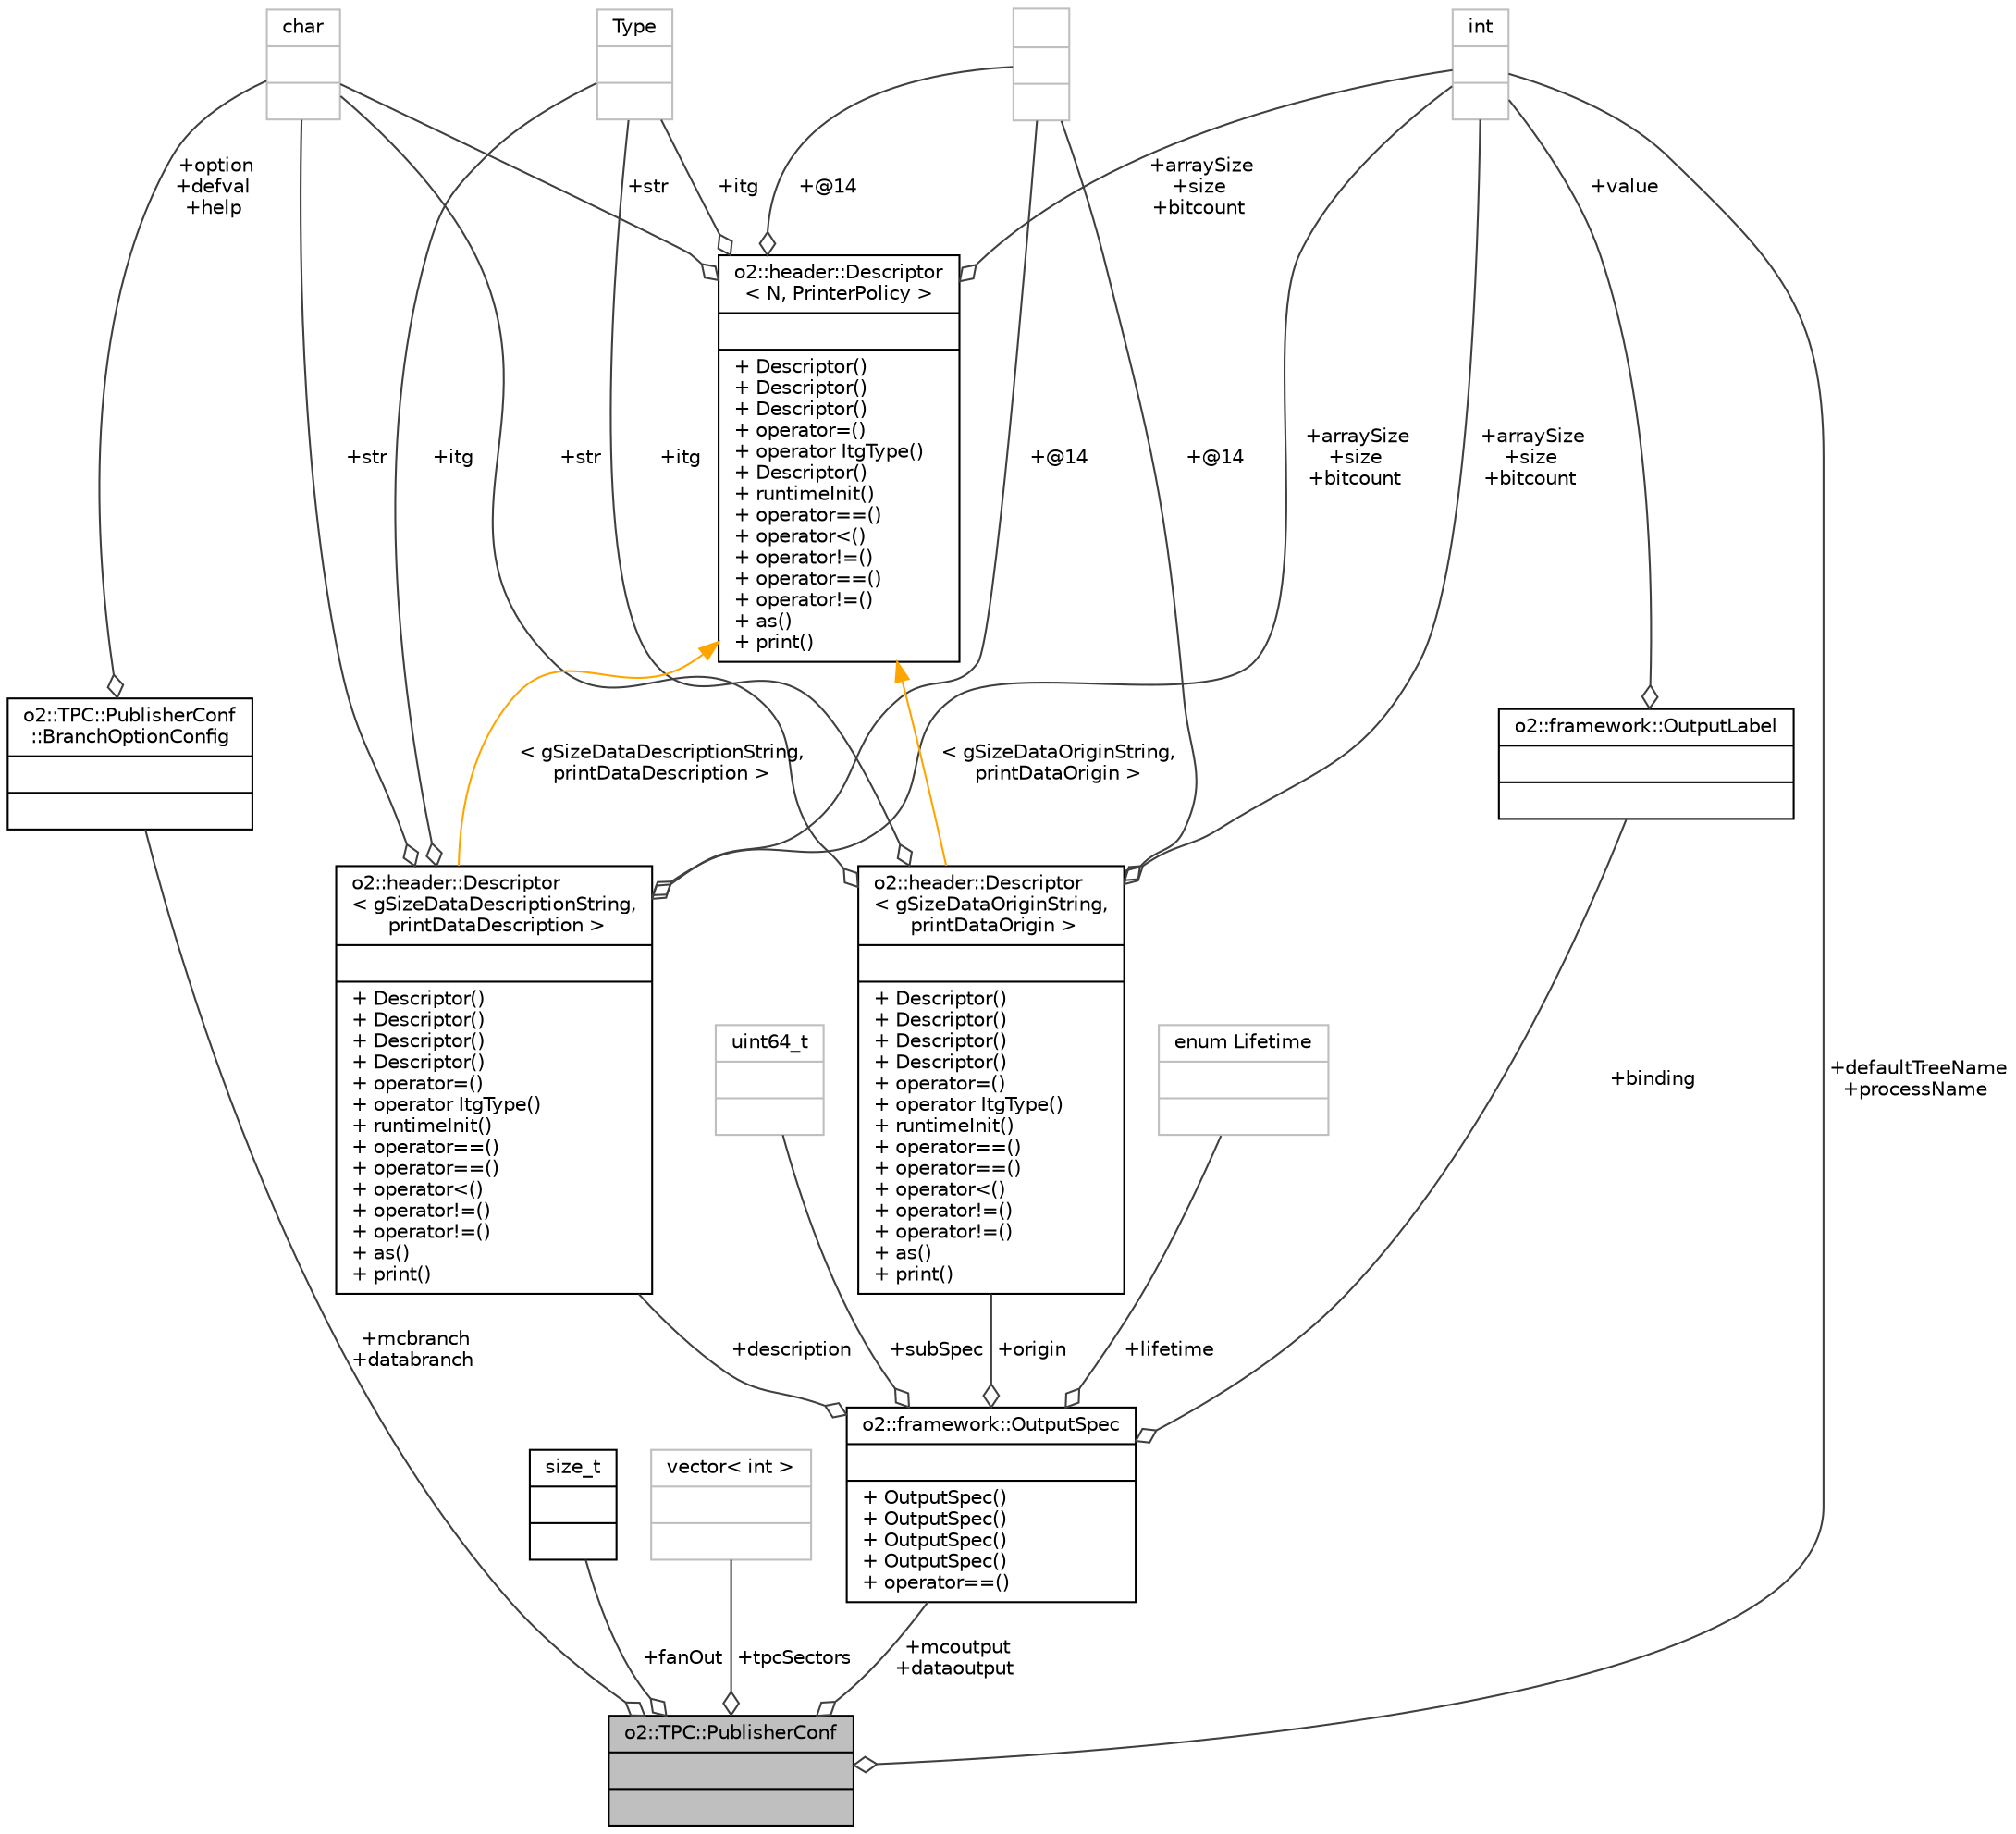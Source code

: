 digraph "o2::TPC::PublisherConf"
{
 // INTERACTIVE_SVG=YES
  bgcolor="transparent";
  edge [fontname="Helvetica",fontsize="10",labelfontname="Helvetica",labelfontsize="10"];
  node [fontname="Helvetica",fontsize="10",shape=record];
  Node1 [label="{o2::TPC::PublisherConf\n||}",height=0.2,width=0.4,color="black", fillcolor="grey75", style="filled" fontcolor="black"];
  Node2 -> Node1 [color="grey25",fontsize="10",style="solid",label=" +mcbranch\n+databranch" ,arrowhead="odiamond",fontname="Helvetica"];
  Node2 [label="{o2::TPC::PublisherConf\l::BranchOptionConfig\n||}",height=0.2,width=0.4,color="black",URL="$dd/df7/structo2_1_1TPC_1_1PublisherConf_1_1BranchOptionConfig.html"];
  Node3 -> Node2 [color="grey25",fontsize="10",style="solid",label=" +option\n+defval\n+help" ,arrowhead="odiamond",fontname="Helvetica"];
  Node3 [label="{char\n||}",height=0.2,width=0.4,color="grey75"];
  Node4 -> Node1 [color="grey25",fontsize="10",style="solid",label=" +fanOut" ,arrowhead="odiamond",fontname="Helvetica"];
  Node4 [label="{size_t\n||}",height=0.2,width=0.4,color="black",URL="$dd/de2/classsize__t.html"];
  Node5 -> Node1 [color="grey25",fontsize="10",style="solid",label=" +tpcSectors" ,arrowhead="odiamond",fontname="Helvetica"];
  Node5 [label="{vector\< int \>\n||}",height=0.2,width=0.4,color="grey75"];
  Node6 -> Node1 [color="grey25",fontsize="10",style="solid",label=" +mcoutput\n+dataoutput" ,arrowhead="odiamond",fontname="Helvetica"];
  Node6 [label="{o2::framework::OutputSpec\n||+ OutputSpec()\l+ OutputSpec()\l+ OutputSpec()\l+ OutputSpec()\l+ operator==()\l}",height=0.2,width=0.4,color="black",URL="$d8/dc3/structo2_1_1framework_1_1OutputSpec.html"];
  Node7 -> Node6 [color="grey25",fontsize="10",style="solid",label=" +subSpec" ,arrowhead="odiamond",fontname="Helvetica"];
  Node7 [label="{uint64_t\n||}",height=0.2,width=0.4,color="grey75"];
  Node8 -> Node6 [color="grey25",fontsize="10",style="solid",label=" +origin" ,arrowhead="odiamond",fontname="Helvetica"];
  Node8 [label="{o2::header::Descriptor\l\< gSizeDataOriginString,\l printDataOrigin \>\n||+ Descriptor()\l+ Descriptor()\l+ Descriptor()\l+ Descriptor()\l+ operator=()\l+ operator ItgType()\l+ runtimeInit()\l+ operator==()\l+ operator==()\l+ operator\<()\l+ operator!=()\l+ operator!=()\l+ as()\l+ print()\l}",height=0.2,width=0.4,color="black",URL="$d9/db3/structo2_1_1header_1_1Descriptor.html"];
  Node9 -> Node8 [color="grey25",fontsize="10",style="solid",label=" +itg" ,arrowhead="odiamond",fontname="Helvetica"];
  Node9 [label="{Type\n||}",height=0.2,width=0.4,color="grey75"];
  Node3 -> Node8 [color="grey25",fontsize="10",style="solid",label=" +str" ,arrowhead="odiamond",fontname="Helvetica"];
  Node10 -> Node8 [color="grey25",fontsize="10",style="solid",label=" +arraySize\n+size\n+bitcount" ,arrowhead="odiamond",fontname="Helvetica"];
  Node10 [label="{int\n||}",height=0.2,width=0.4,color="grey75"];
  Node11 -> Node8 [color="grey25",fontsize="10",style="solid",label=" +@14" ,arrowhead="odiamond",fontname="Helvetica"];
  Node11 [label="{\n||}",height=0.2,width=0.4,color="grey75"];
  Node12 -> Node8 [dir="back",color="orange",fontsize="10",style="solid",label=" \< gSizeDataOriginString,\l printDataOrigin \>" ,fontname="Helvetica"];
  Node12 [label="{o2::header::Descriptor\l\< N, PrinterPolicy \>\n||+ Descriptor()\l+ Descriptor()\l+ Descriptor()\l+ operator=()\l+ operator ItgType()\l+ Descriptor()\l+ runtimeInit()\l+ operator==()\l+ operator\<()\l+ operator!=()\l+ operator==()\l+ operator!=()\l+ as()\l+ print()\l}",height=0.2,width=0.4,color="black",URL="$d9/db3/structo2_1_1header_1_1Descriptor.html"];
  Node9 -> Node12 [color="grey25",fontsize="10",style="solid",label=" +itg" ,arrowhead="odiamond",fontname="Helvetica"];
  Node3 -> Node12 [color="grey25",fontsize="10",style="solid",label=" +str" ,arrowhead="odiamond",fontname="Helvetica"];
  Node10 -> Node12 [color="grey25",fontsize="10",style="solid",label=" +arraySize\n+size\n+bitcount" ,arrowhead="odiamond",fontname="Helvetica"];
  Node11 -> Node12 [color="grey25",fontsize="10",style="solid",label=" +@14" ,arrowhead="odiamond",fontname="Helvetica"];
  Node13 -> Node6 [color="grey25",fontsize="10",style="solid",label=" +lifetime" ,arrowhead="odiamond",fontname="Helvetica"];
  Node13 [label="{enum Lifetime\n||}",height=0.2,width=0.4,color="grey75"];
  Node14 -> Node6 [color="grey25",fontsize="10",style="solid",label=" +description" ,arrowhead="odiamond",fontname="Helvetica"];
  Node14 [label="{o2::header::Descriptor\l\< gSizeDataDescriptionString,\l printDataDescription \>\n||+ Descriptor()\l+ Descriptor()\l+ Descriptor()\l+ Descriptor()\l+ operator=()\l+ operator ItgType()\l+ runtimeInit()\l+ operator==()\l+ operator==()\l+ operator\<()\l+ operator!=()\l+ operator!=()\l+ as()\l+ print()\l}",height=0.2,width=0.4,color="black",URL="$d9/db3/structo2_1_1header_1_1Descriptor.html"];
  Node9 -> Node14 [color="grey25",fontsize="10",style="solid",label=" +itg" ,arrowhead="odiamond",fontname="Helvetica"];
  Node3 -> Node14 [color="grey25",fontsize="10",style="solid",label=" +str" ,arrowhead="odiamond",fontname="Helvetica"];
  Node10 -> Node14 [color="grey25",fontsize="10",style="solid",label=" +arraySize\n+size\n+bitcount" ,arrowhead="odiamond",fontname="Helvetica"];
  Node11 -> Node14 [color="grey25",fontsize="10",style="solid",label=" +@14" ,arrowhead="odiamond",fontname="Helvetica"];
  Node12 -> Node14 [dir="back",color="orange",fontsize="10",style="solid",label=" \< gSizeDataDescriptionString,\l printDataDescription \>" ,fontname="Helvetica"];
  Node15 -> Node6 [color="grey25",fontsize="10",style="solid",label=" +binding" ,arrowhead="odiamond",fontname="Helvetica"];
  Node15 [label="{o2::framework::OutputLabel\n||}",height=0.2,width=0.4,color="black",URL="$de/d1b/structo2_1_1framework_1_1OutputLabel.html"];
  Node10 -> Node15 [color="grey25",fontsize="10",style="solid",label=" +value" ,arrowhead="odiamond",fontname="Helvetica"];
  Node10 -> Node1 [color="grey25",fontsize="10",style="solid",label=" +defaultTreeName\n+processName" ,arrowhead="odiamond",fontname="Helvetica"];
}
